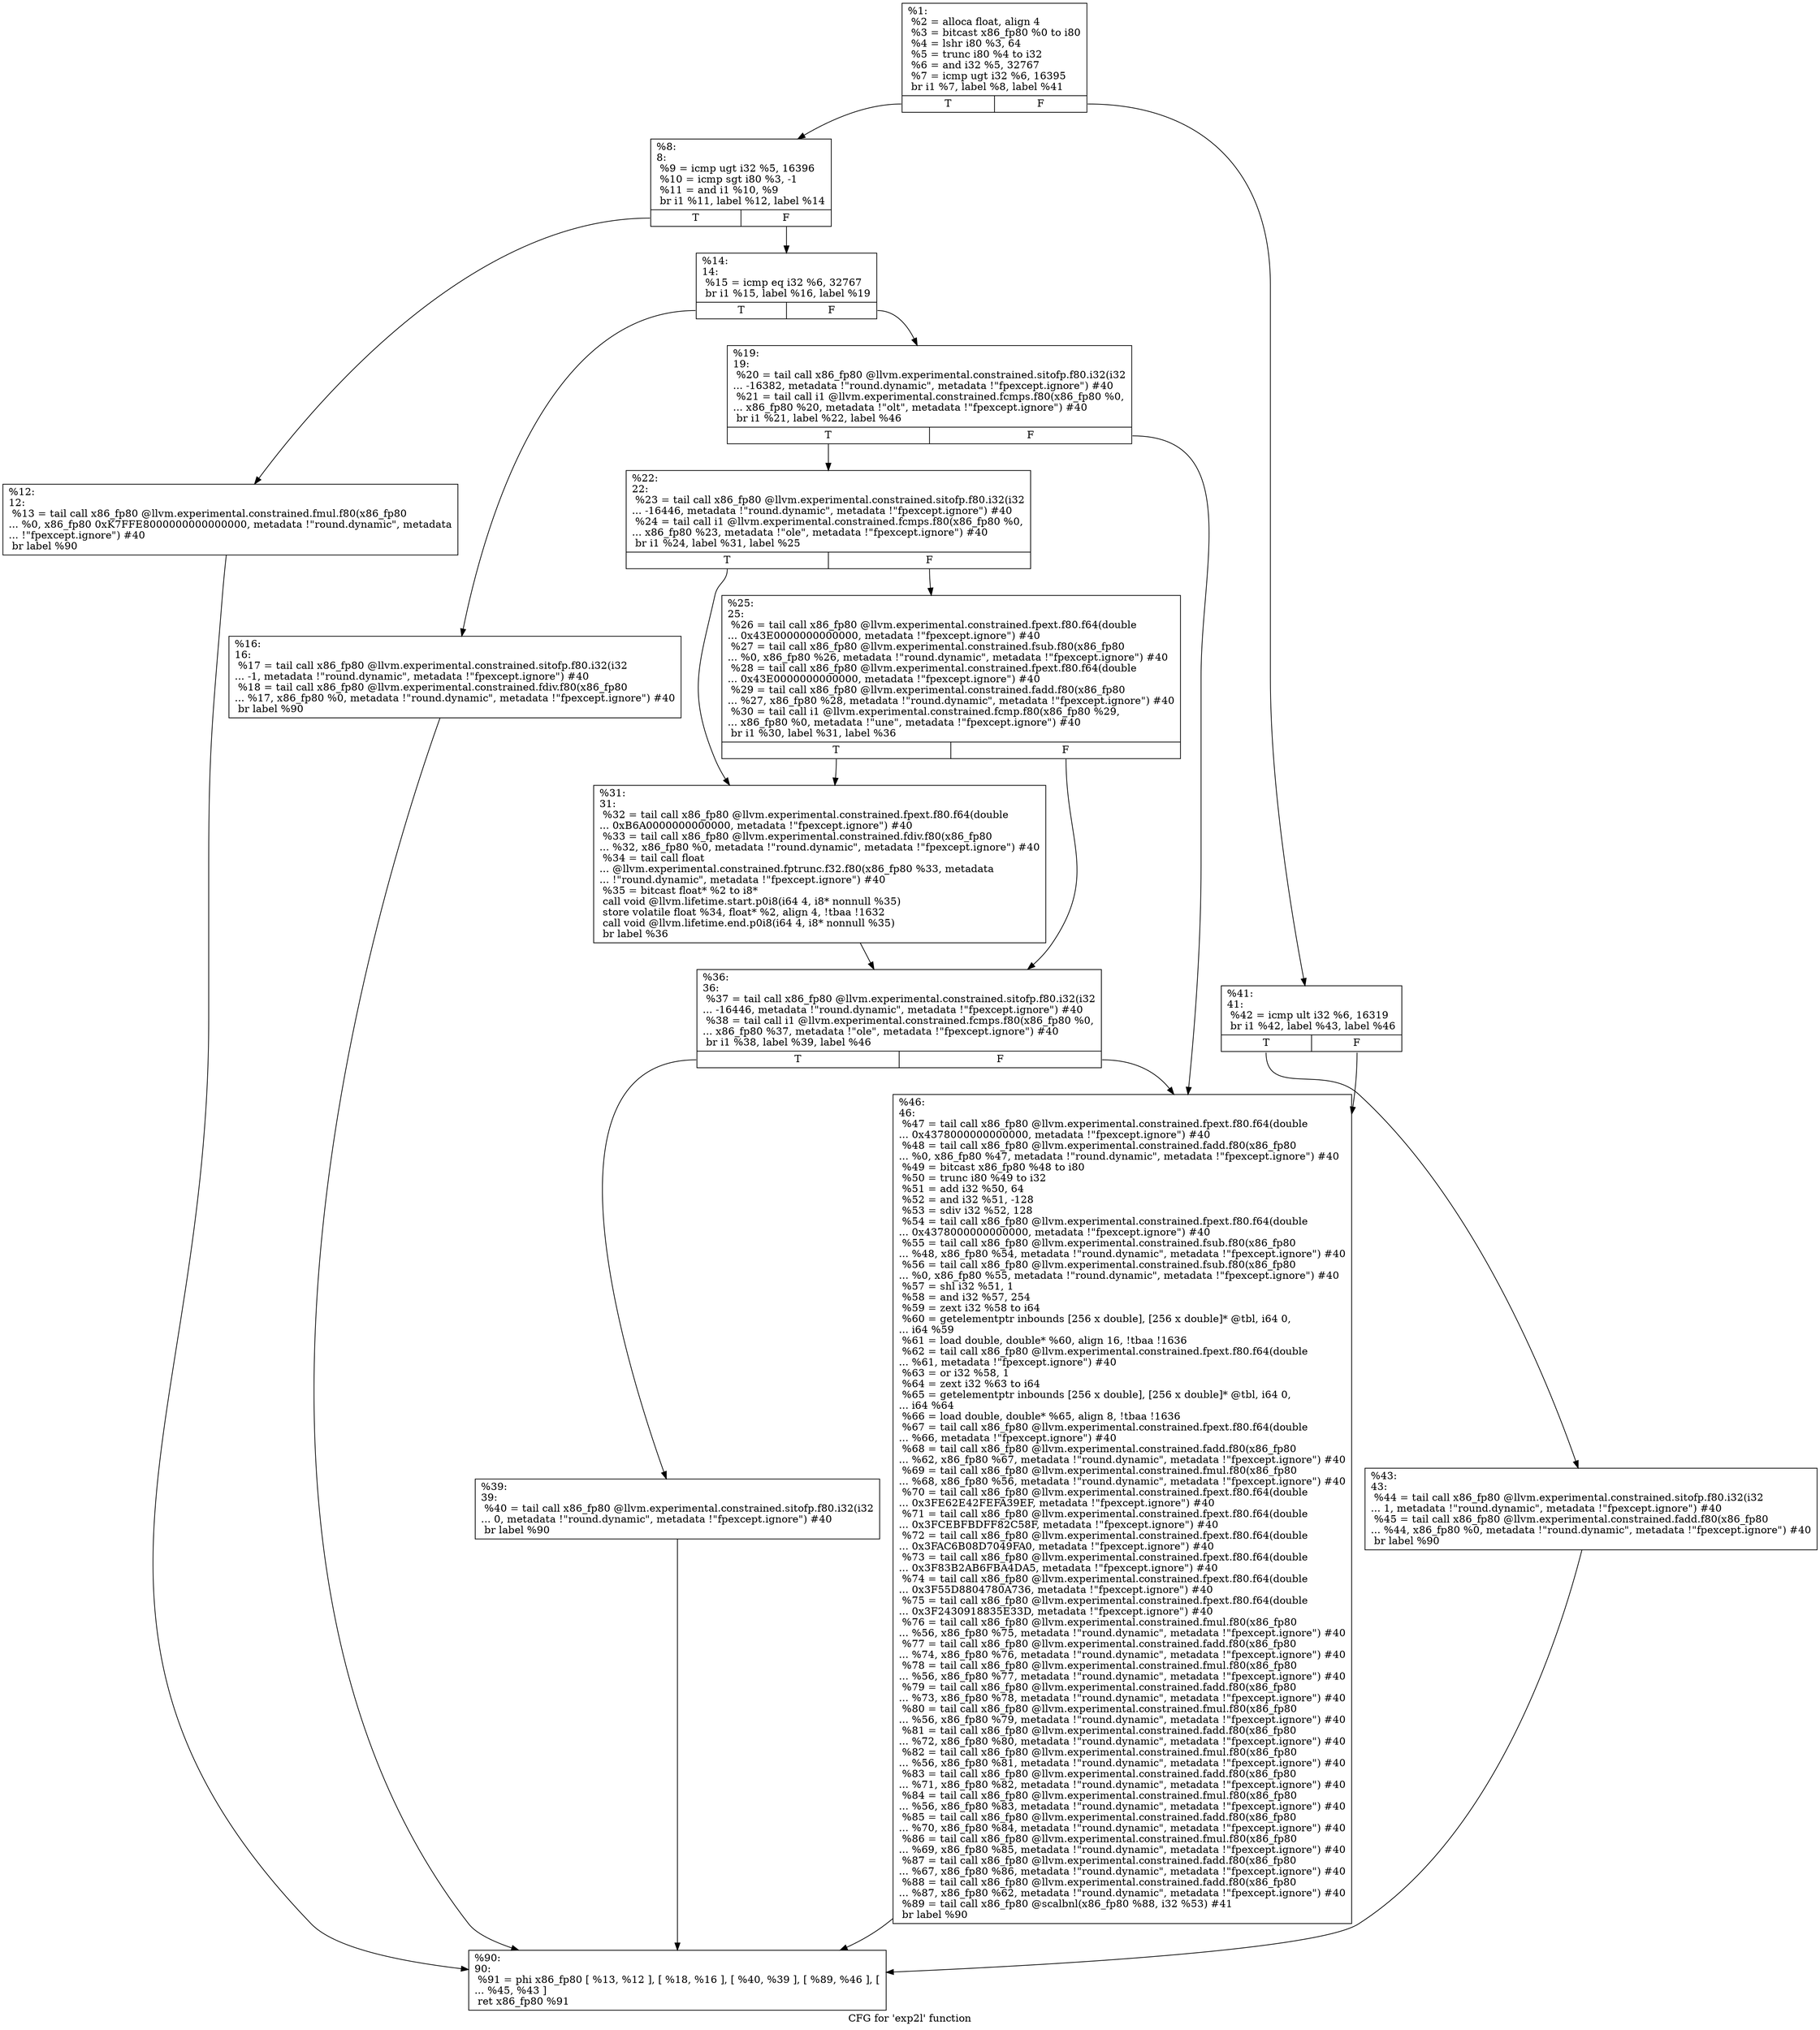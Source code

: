 digraph "CFG for 'exp2l' function" {
	label="CFG for 'exp2l' function";

	Node0x17a8220 [shape=record,label="{%1:\l  %2 = alloca float, align 4\l  %3 = bitcast x86_fp80 %0 to i80\l  %4 = lshr i80 %3, 64\l  %5 = trunc i80 %4 to i32\l  %6 = and i32 %5, 32767\l  %7 = icmp ugt i32 %6, 16395\l  br i1 %7, label %8, label %41\l|{<s0>T|<s1>F}}"];
	Node0x17a8220:s0 -> Node0x17a8320;
	Node0x17a8220:s1 -> Node0x17a8640;
	Node0x17a8320 [shape=record,label="{%8:\l8:                                                \l  %9 = icmp ugt i32 %5, 16396\l  %10 = icmp sgt i80 %3, -1\l  %11 = and i1 %10, %9\l  br i1 %11, label %12, label %14\l|{<s0>T|<s1>F}}"];
	Node0x17a8320:s0 -> Node0x17a8370;
	Node0x17a8320:s1 -> Node0x17a83c0;
	Node0x17a8370 [shape=record,label="{%12:\l12:                                               \l  %13 = tail call x86_fp80 @llvm.experimental.constrained.fmul.f80(x86_fp80\l... %0, x86_fp80 0xK7FFE8000000000000000, metadata !\"round.dynamic\", metadata\l... !\"fpexcept.ignore\") #40\l  br label %90\l}"];
	Node0x17a8370 -> Node0x17a8730;
	Node0x17a83c0 [shape=record,label="{%14:\l14:                                               \l  %15 = icmp eq i32 %6, 32767\l  br i1 %15, label %16, label %19\l|{<s0>T|<s1>F}}"];
	Node0x17a83c0:s0 -> Node0x17a8410;
	Node0x17a83c0:s1 -> Node0x17a8460;
	Node0x17a8410 [shape=record,label="{%16:\l16:                                               \l  %17 = tail call x86_fp80 @llvm.experimental.constrained.sitofp.f80.i32(i32\l... -1, metadata !\"round.dynamic\", metadata !\"fpexcept.ignore\") #40\l  %18 = tail call x86_fp80 @llvm.experimental.constrained.fdiv.f80(x86_fp80\l... %17, x86_fp80 %0, metadata !\"round.dynamic\", metadata !\"fpexcept.ignore\") #40\l  br label %90\l}"];
	Node0x17a8410 -> Node0x17a8730;
	Node0x17a8460 [shape=record,label="{%19:\l19:                                               \l  %20 = tail call x86_fp80 @llvm.experimental.constrained.sitofp.f80.i32(i32\l... -16382, metadata !\"round.dynamic\", metadata !\"fpexcept.ignore\") #40\l  %21 = tail call i1 @llvm.experimental.constrained.fcmps.f80(x86_fp80 %0,\l... x86_fp80 %20, metadata !\"olt\", metadata !\"fpexcept.ignore\") #40\l  br i1 %21, label %22, label %46\l|{<s0>T|<s1>F}}"];
	Node0x17a8460:s0 -> Node0x17a84b0;
	Node0x17a8460:s1 -> Node0x17a86e0;
	Node0x17a84b0 [shape=record,label="{%22:\l22:                                               \l  %23 = tail call x86_fp80 @llvm.experimental.constrained.sitofp.f80.i32(i32\l... -16446, metadata !\"round.dynamic\", metadata !\"fpexcept.ignore\") #40\l  %24 = tail call i1 @llvm.experimental.constrained.fcmps.f80(x86_fp80 %0,\l... x86_fp80 %23, metadata !\"ole\", metadata !\"fpexcept.ignore\") #40\l  br i1 %24, label %31, label %25\l|{<s0>T|<s1>F}}"];
	Node0x17a84b0:s0 -> Node0x17a8550;
	Node0x17a84b0:s1 -> Node0x17a8500;
	Node0x17a8500 [shape=record,label="{%25:\l25:                                               \l  %26 = tail call x86_fp80 @llvm.experimental.constrained.fpext.f80.f64(double\l... 0x43E0000000000000, metadata !\"fpexcept.ignore\") #40\l  %27 = tail call x86_fp80 @llvm.experimental.constrained.fsub.f80(x86_fp80\l... %0, x86_fp80 %26, metadata !\"round.dynamic\", metadata !\"fpexcept.ignore\") #40\l  %28 = tail call x86_fp80 @llvm.experimental.constrained.fpext.f80.f64(double\l... 0x43E0000000000000, metadata !\"fpexcept.ignore\") #40\l  %29 = tail call x86_fp80 @llvm.experimental.constrained.fadd.f80(x86_fp80\l... %27, x86_fp80 %28, metadata !\"round.dynamic\", metadata !\"fpexcept.ignore\") #40\l  %30 = tail call i1 @llvm.experimental.constrained.fcmp.f80(x86_fp80 %29,\l... x86_fp80 %0, metadata !\"une\", metadata !\"fpexcept.ignore\") #40\l  br i1 %30, label %31, label %36\l|{<s0>T|<s1>F}}"];
	Node0x17a8500:s0 -> Node0x17a8550;
	Node0x17a8500:s1 -> Node0x17a85a0;
	Node0x17a8550 [shape=record,label="{%31:\l31:                                               \l  %32 = tail call x86_fp80 @llvm.experimental.constrained.fpext.f80.f64(double\l... 0xB6A0000000000000, metadata !\"fpexcept.ignore\") #40\l  %33 = tail call x86_fp80 @llvm.experimental.constrained.fdiv.f80(x86_fp80\l... %32, x86_fp80 %0, metadata !\"round.dynamic\", metadata !\"fpexcept.ignore\") #40\l  %34 = tail call float\l... @llvm.experimental.constrained.fptrunc.f32.f80(x86_fp80 %33, metadata\l... !\"round.dynamic\", metadata !\"fpexcept.ignore\") #40\l  %35 = bitcast float* %2 to i8*\l  call void @llvm.lifetime.start.p0i8(i64 4, i8* nonnull %35)\l  store volatile float %34, float* %2, align 4, !tbaa !1632\l  call void @llvm.lifetime.end.p0i8(i64 4, i8* nonnull %35)\l  br label %36\l}"];
	Node0x17a8550 -> Node0x17a85a0;
	Node0x17a85a0 [shape=record,label="{%36:\l36:                                               \l  %37 = tail call x86_fp80 @llvm.experimental.constrained.sitofp.f80.i32(i32\l... -16446, metadata !\"round.dynamic\", metadata !\"fpexcept.ignore\") #40\l  %38 = tail call i1 @llvm.experimental.constrained.fcmps.f80(x86_fp80 %0,\l... x86_fp80 %37, metadata !\"ole\", metadata !\"fpexcept.ignore\") #40\l  br i1 %38, label %39, label %46\l|{<s0>T|<s1>F}}"];
	Node0x17a85a0:s0 -> Node0x17a85f0;
	Node0x17a85a0:s1 -> Node0x17a86e0;
	Node0x17a85f0 [shape=record,label="{%39:\l39:                                               \l  %40 = tail call x86_fp80 @llvm.experimental.constrained.sitofp.f80.i32(i32\l... 0, metadata !\"round.dynamic\", metadata !\"fpexcept.ignore\") #40\l  br label %90\l}"];
	Node0x17a85f0 -> Node0x17a8730;
	Node0x17a8640 [shape=record,label="{%41:\l41:                                               \l  %42 = icmp ult i32 %6, 16319\l  br i1 %42, label %43, label %46\l|{<s0>T|<s1>F}}"];
	Node0x17a8640:s0 -> Node0x17a8690;
	Node0x17a8640:s1 -> Node0x17a86e0;
	Node0x17a8690 [shape=record,label="{%43:\l43:                                               \l  %44 = tail call x86_fp80 @llvm.experimental.constrained.sitofp.f80.i32(i32\l... 1, metadata !\"round.dynamic\", metadata !\"fpexcept.ignore\") #40\l  %45 = tail call x86_fp80 @llvm.experimental.constrained.fadd.f80(x86_fp80\l... %44, x86_fp80 %0, metadata !\"round.dynamic\", metadata !\"fpexcept.ignore\") #40\l  br label %90\l}"];
	Node0x17a8690 -> Node0x17a8730;
	Node0x17a86e0 [shape=record,label="{%46:\l46:                                               \l  %47 = tail call x86_fp80 @llvm.experimental.constrained.fpext.f80.f64(double\l... 0x4378000000000000, metadata !\"fpexcept.ignore\") #40\l  %48 = tail call x86_fp80 @llvm.experimental.constrained.fadd.f80(x86_fp80\l... %0, x86_fp80 %47, metadata !\"round.dynamic\", metadata !\"fpexcept.ignore\") #40\l  %49 = bitcast x86_fp80 %48 to i80\l  %50 = trunc i80 %49 to i32\l  %51 = add i32 %50, 64\l  %52 = and i32 %51, -128\l  %53 = sdiv i32 %52, 128\l  %54 = tail call x86_fp80 @llvm.experimental.constrained.fpext.f80.f64(double\l... 0x4378000000000000, metadata !\"fpexcept.ignore\") #40\l  %55 = tail call x86_fp80 @llvm.experimental.constrained.fsub.f80(x86_fp80\l... %48, x86_fp80 %54, metadata !\"round.dynamic\", metadata !\"fpexcept.ignore\") #40\l  %56 = tail call x86_fp80 @llvm.experimental.constrained.fsub.f80(x86_fp80\l... %0, x86_fp80 %55, metadata !\"round.dynamic\", metadata !\"fpexcept.ignore\") #40\l  %57 = shl i32 %51, 1\l  %58 = and i32 %57, 254\l  %59 = zext i32 %58 to i64\l  %60 = getelementptr inbounds [256 x double], [256 x double]* @tbl, i64 0,\l... i64 %59\l  %61 = load double, double* %60, align 16, !tbaa !1636\l  %62 = tail call x86_fp80 @llvm.experimental.constrained.fpext.f80.f64(double\l... %61, metadata !\"fpexcept.ignore\") #40\l  %63 = or i32 %58, 1\l  %64 = zext i32 %63 to i64\l  %65 = getelementptr inbounds [256 x double], [256 x double]* @tbl, i64 0,\l... i64 %64\l  %66 = load double, double* %65, align 8, !tbaa !1636\l  %67 = tail call x86_fp80 @llvm.experimental.constrained.fpext.f80.f64(double\l... %66, metadata !\"fpexcept.ignore\") #40\l  %68 = tail call x86_fp80 @llvm.experimental.constrained.fadd.f80(x86_fp80\l... %62, x86_fp80 %67, metadata !\"round.dynamic\", metadata !\"fpexcept.ignore\") #40\l  %69 = tail call x86_fp80 @llvm.experimental.constrained.fmul.f80(x86_fp80\l... %68, x86_fp80 %56, metadata !\"round.dynamic\", metadata !\"fpexcept.ignore\") #40\l  %70 = tail call x86_fp80 @llvm.experimental.constrained.fpext.f80.f64(double\l... 0x3FE62E42FEFA39EF, metadata !\"fpexcept.ignore\") #40\l  %71 = tail call x86_fp80 @llvm.experimental.constrained.fpext.f80.f64(double\l... 0x3FCEBFBDFF82C58F, metadata !\"fpexcept.ignore\") #40\l  %72 = tail call x86_fp80 @llvm.experimental.constrained.fpext.f80.f64(double\l... 0x3FAC6B08D7049FA0, metadata !\"fpexcept.ignore\") #40\l  %73 = tail call x86_fp80 @llvm.experimental.constrained.fpext.f80.f64(double\l... 0x3F83B2AB6FBA4DA5, metadata !\"fpexcept.ignore\") #40\l  %74 = tail call x86_fp80 @llvm.experimental.constrained.fpext.f80.f64(double\l... 0x3F55D8804780A736, metadata !\"fpexcept.ignore\") #40\l  %75 = tail call x86_fp80 @llvm.experimental.constrained.fpext.f80.f64(double\l... 0x3F2430918835E33D, metadata !\"fpexcept.ignore\") #40\l  %76 = tail call x86_fp80 @llvm.experimental.constrained.fmul.f80(x86_fp80\l... %56, x86_fp80 %75, metadata !\"round.dynamic\", metadata !\"fpexcept.ignore\") #40\l  %77 = tail call x86_fp80 @llvm.experimental.constrained.fadd.f80(x86_fp80\l... %74, x86_fp80 %76, metadata !\"round.dynamic\", metadata !\"fpexcept.ignore\") #40\l  %78 = tail call x86_fp80 @llvm.experimental.constrained.fmul.f80(x86_fp80\l... %56, x86_fp80 %77, metadata !\"round.dynamic\", metadata !\"fpexcept.ignore\") #40\l  %79 = tail call x86_fp80 @llvm.experimental.constrained.fadd.f80(x86_fp80\l... %73, x86_fp80 %78, metadata !\"round.dynamic\", metadata !\"fpexcept.ignore\") #40\l  %80 = tail call x86_fp80 @llvm.experimental.constrained.fmul.f80(x86_fp80\l... %56, x86_fp80 %79, metadata !\"round.dynamic\", metadata !\"fpexcept.ignore\") #40\l  %81 = tail call x86_fp80 @llvm.experimental.constrained.fadd.f80(x86_fp80\l... %72, x86_fp80 %80, metadata !\"round.dynamic\", metadata !\"fpexcept.ignore\") #40\l  %82 = tail call x86_fp80 @llvm.experimental.constrained.fmul.f80(x86_fp80\l... %56, x86_fp80 %81, metadata !\"round.dynamic\", metadata !\"fpexcept.ignore\") #40\l  %83 = tail call x86_fp80 @llvm.experimental.constrained.fadd.f80(x86_fp80\l... %71, x86_fp80 %82, metadata !\"round.dynamic\", metadata !\"fpexcept.ignore\") #40\l  %84 = tail call x86_fp80 @llvm.experimental.constrained.fmul.f80(x86_fp80\l... %56, x86_fp80 %83, metadata !\"round.dynamic\", metadata !\"fpexcept.ignore\") #40\l  %85 = tail call x86_fp80 @llvm.experimental.constrained.fadd.f80(x86_fp80\l... %70, x86_fp80 %84, metadata !\"round.dynamic\", metadata !\"fpexcept.ignore\") #40\l  %86 = tail call x86_fp80 @llvm.experimental.constrained.fmul.f80(x86_fp80\l... %69, x86_fp80 %85, metadata !\"round.dynamic\", metadata !\"fpexcept.ignore\") #40\l  %87 = tail call x86_fp80 @llvm.experimental.constrained.fadd.f80(x86_fp80\l... %67, x86_fp80 %86, metadata !\"round.dynamic\", metadata !\"fpexcept.ignore\") #40\l  %88 = tail call x86_fp80 @llvm.experimental.constrained.fadd.f80(x86_fp80\l... %87, x86_fp80 %62, metadata !\"round.dynamic\", metadata !\"fpexcept.ignore\") #40\l  %89 = tail call x86_fp80 @scalbnl(x86_fp80 %88, i32 %53) #41\l  br label %90\l}"];
	Node0x17a86e0 -> Node0x17a8730;
	Node0x17a8730 [shape=record,label="{%90:\l90:                                               \l  %91 = phi x86_fp80 [ %13, %12 ], [ %18, %16 ], [ %40, %39 ], [ %89, %46 ], [\l... %45, %43 ]\l  ret x86_fp80 %91\l}"];
}
